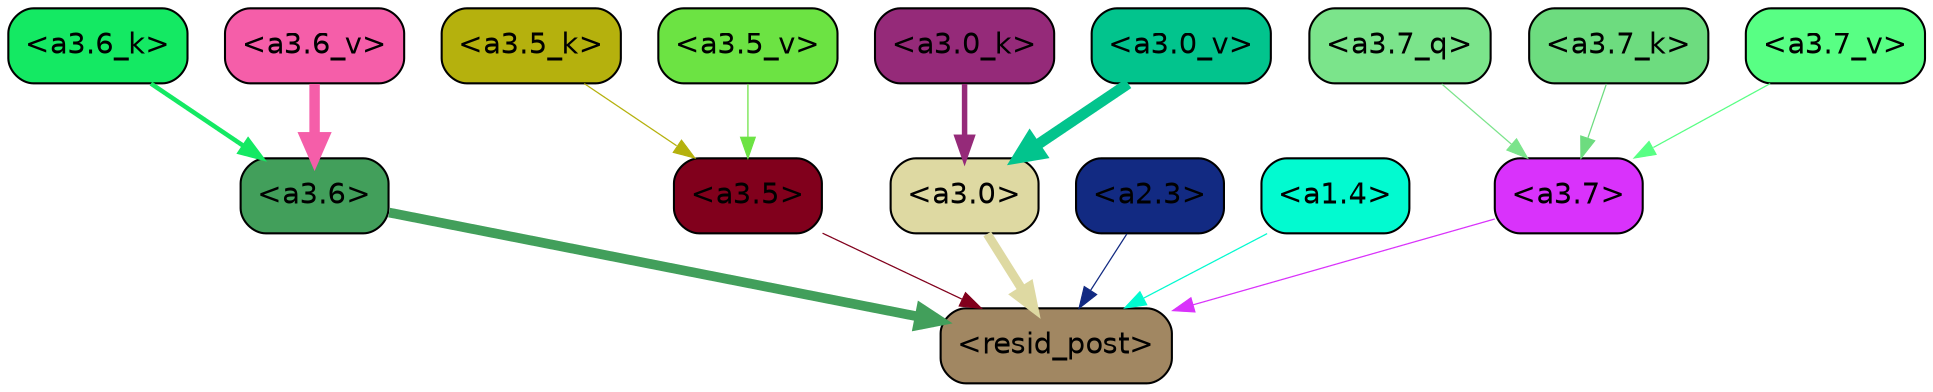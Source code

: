 strict digraph "" {
	graph [bgcolor=transparent,
		layout=dot,
		overlap=false,
		splines=true
	];
	"<a3.7>"	[color=black,
		fillcolor="#d932fb",
		fontname=Helvetica,
		shape=box,
		style="filled, rounded"];
	"<resid_post>"	[color=black,
		fillcolor="#a18762",
		fontname=Helvetica,
		shape=box,
		style="filled, rounded"];
	"<a3.7>" -> "<resid_post>"	[color="#d932fb",
		penwidth=0.6];
	"<a3.6>"	[color=black,
		fillcolor="#429f5b",
		fontname=Helvetica,
		shape=box,
		style="filled, rounded"];
	"<a3.6>" -> "<resid_post>"	[color="#429f5b",
		penwidth=4.646730065345764];
	"<a3.5>"	[color=black,
		fillcolor="#81001c",
		fontname=Helvetica,
		shape=box,
		style="filled, rounded"];
	"<a3.5>" -> "<resid_post>"	[color="#81001c",
		penwidth=0.6];
	"<a3.0>"	[color=black,
		fillcolor="#ded9a2",
		fontname=Helvetica,
		shape=box,
		style="filled, rounded"];
	"<a3.0>" -> "<resid_post>"	[color="#ded9a2",
		penwidth=4.323132634162903];
	"<a2.3>"	[color=black,
		fillcolor="#122a82",
		fontname=Helvetica,
		shape=box,
		style="filled, rounded"];
	"<a2.3>" -> "<resid_post>"	[color="#122a82",
		penwidth=0.6];
	"<a1.4>"	[color=black,
		fillcolor="#02fad0",
		fontname=Helvetica,
		shape=box,
		style="filled, rounded"];
	"<a1.4>" -> "<resid_post>"	[color="#02fad0",
		penwidth=0.6];
	"<a3.7_q>"	[color=black,
		fillcolor="#7be48b",
		fontname=Helvetica,
		shape=box,
		style="filled, rounded"];
	"<a3.7_q>" -> "<a3.7>"	[color="#7be48b",
		penwidth=0.6];
	"<a3.7_k>"	[color=black,
		fillcolor="#6ddc7f",
		fontname=Helvetica,
		shape=box,
		style="filled, rounded"];
	"<a3.7_k>" -> "<a3.7>"	[color="#6ddc7f",
		penwidth=0.6];
	"<a3.6_k>"	[color=black,
		fillcolor="#14e963",
		fontname=Helvetica,
		shape=box,
		style="filled, rounded"];
	"<a3.6_k>" -> "<a3.6>"	[color="#14e963",
		penwidth=2.174198240041733];
	"<a3.5_k>"	[color=black,
		fillcolor="#b5b10d",
		fontname=Helvetica,
		shape=box,
		style="filled, rounded"];
	"<a3.5_k>" -> "<a3.5>"	[color="#b5b10d",
		penwidth=0.6];
	"<a3.0_k>"	[color=black,
		fillcolor="#952a79",
		fontname=Helvetica,
		shape=box,
		style="filled, rounded"];
	"<a3.0_k>" -> "<a3.0>"	[color="#952a79",
		penwidth=2.6274144649505615];
	"<a3.7_v>"	[color=black,
		fillcolor="#58ff84",
		fontname=Helvetica,
		shape=box,
		style="filled, rounded"];
	"<a3.7_v>" -> "<a3.7>"	[color="#58ff84",
		penwidth=0.6];
	"<a3.6_v>"	[color=black,
		fillcolor="#f55ea9",
		fontname=Helvetica,
		shape=box,
		style="filled, rounded"];
	"<a3.6_v>" -> "<a3.6>"	[color="#f55ea9",
		penwidth=5.002329230308533];
	"<a3.5_v>"	[color=black,
		fillcolor="#6ce343",
		fontname=Helvetica,
		shape=box,
		style="filled, rounded"];
	"<a3.5_v>" -> "<a3.5>"	[color="#6ce343",
		penwidth=0.6];
	"<a3.0_v>"	[color=black,
		fillcolor="#02c48d",
		fontname=Helvetica,
		shape=box,
		style="filled, rounded"];
	"<a3.0_v>" -> "<a3.0>"	[color="#02c48d",
		penwidth=5.188832879066467];
}
